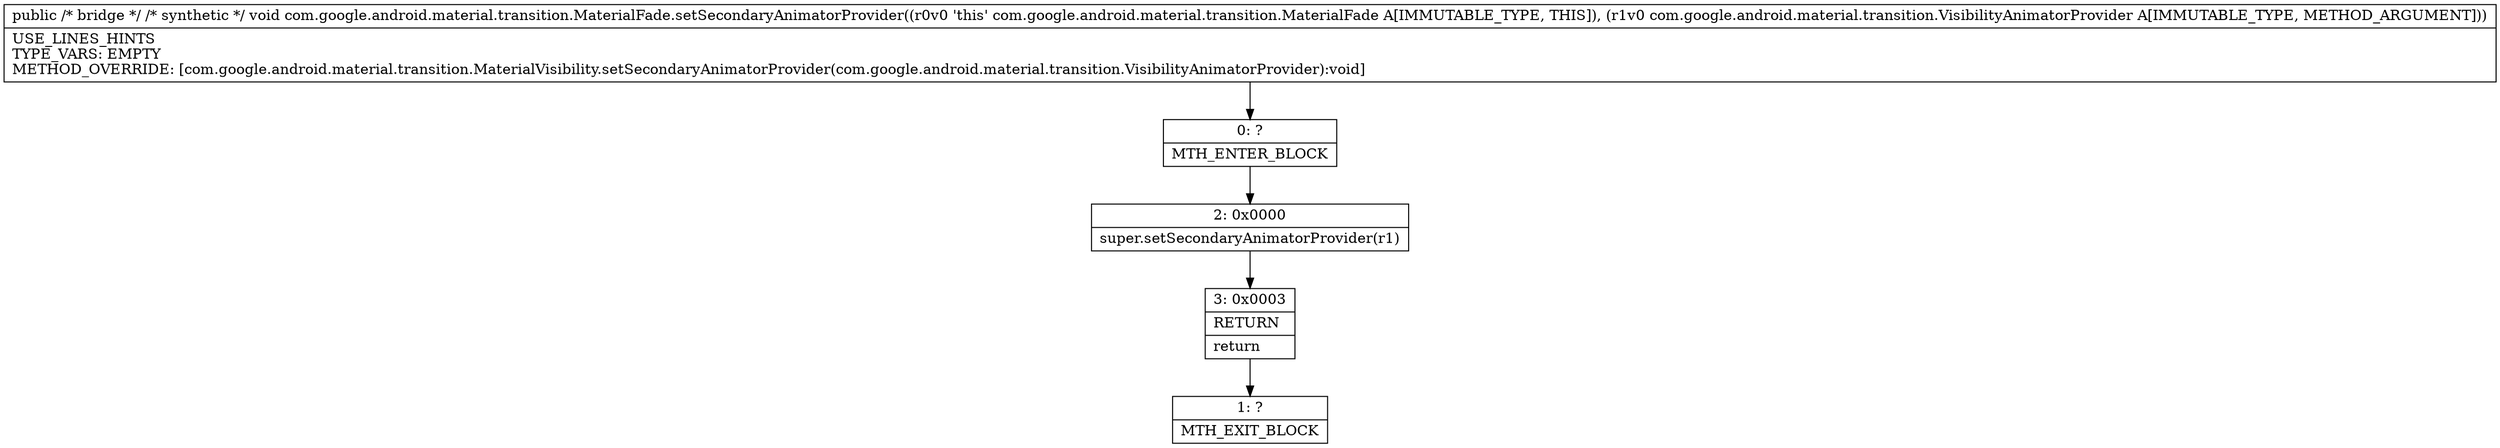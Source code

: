 digraph "CFG forcom.google.android.material.transition.MaterialFade.setSecondaryAnimatorProvider(Lcom\/google\/android\/material\/transition\/VisibilityAnimatorProvider;)V" {
Node_0 [shape=record,label="{0\:\ ?|MTH_ENTER_BLOCK\l}"];
Node_2 [shape=record,label="{2\:\ 0x0000|super.setSecondaryAnimatorProvider(r1)\l}"];
Node_3 [shape=record,label="{3\:\ 0x0003|RETURN\l|return\l}"];
Node_1 [shape=record,label="{1\:\ ?|MTH_EXIT_BLOCK\l}"];
MethodNode[shape=record,label="{public \/* bridge *\/ \/* synthetic *\/ void com.google.android.material.transition.MaterialFade.setSecondaryAnimatorProvider((r0v0 'this' com.google.android.material.transition.MaterialFade A[IMMUTABLE_TYPE, THIS]), (r1v0 com.google.android.material.transition.VisibilityAnimatorProvider A[IMMUTABLE_TYPE, METHOD_ARGUMENT]))  | USE_LINES_HINTS\lTYPE_VARS: EMPTY\lMETHOD_OVERRIDE: [com.google.android.material.transition.MaterialVisibility.setSecondaryAnimatorProvider(com.google.android.material.transition.VisibilityAnimatorProvider):void]\l}"];
MethodNode -> Node_0;Node_0 -> Node_2;
Node_2 -> Node_3;
Node_3 -> Node_1;
}

